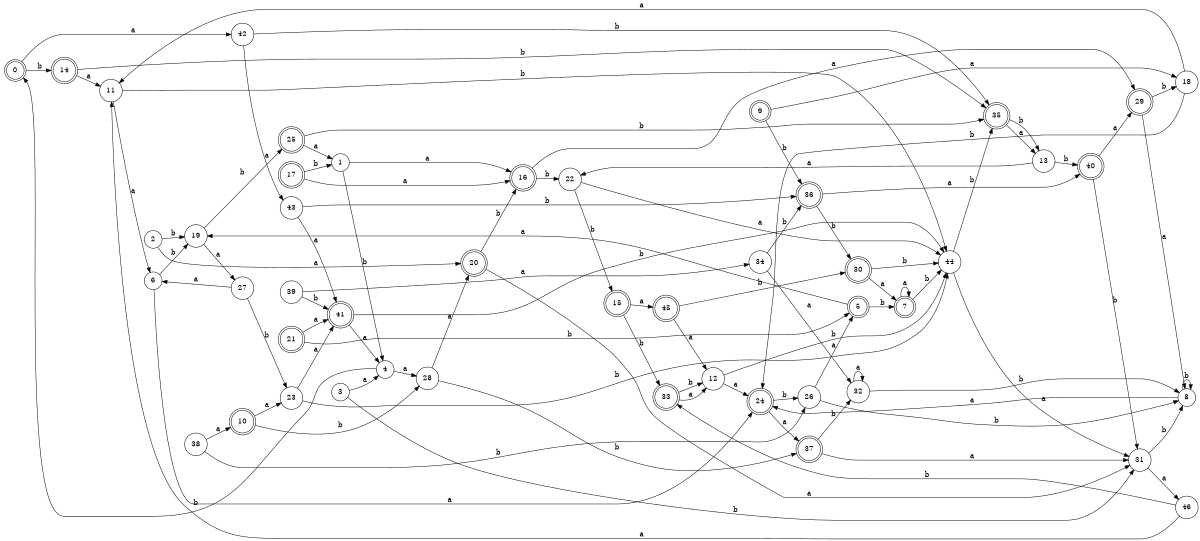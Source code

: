 digraph n38_8 {
__start0 [label="" shape="none"];

rankdir=LR;
size="8,5";

s0 [style="rounded,filled", color="black", fillcolor="white" shape="doublecircle", label="0"];
s1 [style="filled", color="black", fillcolor="white" shape="circle", label="1"];
s2 [style="filled", color="black", fillcolor="white" shape="circle", label="2"];
s3 [style="filled", color="black", fillcolor="white" shape="circle", label="3"];
s4 [style="filled", color="black", fillcolor="white" shape="circle", label="4"];
s5 [style="rounded,filled", color="black", fillcolor="white" shape="doublecircle", label="5"];
s6 [style="filled", color="black", fillcolor="white" shape="circle", label="6"];
s7 [style="rounded,filled", color="black", fillcolor="white" shape="doublecircle", label="7"];
s8 [style="filled", color="black", fillcolor="white" shape="circle", label="8"];
s9 [style="rounded,filled", color="black", fillcolor="white" shape="doublecircle", label="9"];
s10 [style="rounded,filled", color="black", fillcolor="white" shape="doublecircle", label="10"];
s11 [style="filled", color="black", fillcolor="white" shape="circle", label="11"];
s12 [style="filled", color="black", fillcolor="white" shape="circle", label="12"];
s13 [style="filled", color="black", fillcolor="white" shape="circle", label="13"];
s14 [style="rounded,filled", color="black", fillcolor="white" shape="doublecircle", label="14"];
s15 [style="rounded,filled", color="black", fillcolor="white" shape="doublecircle", label="15"];
s16 [style="rounded,filled", color="black", fillcolor="white" shape="doublecircle", label="16"];
s17 [style="rounded,filled", color="black", fillcolor="white" shape="doublecircle", label="17"];
s18 [style="filled", color="black", fillcolor="white" shape="circle", label="18"];
s19 [style="filled", color="black", fillcolor="white" shape="circle", label="19"];
s20 [style="rounded,filled", color="black", fillcolor="white" shape="doublecircle", label="20"];
s21 [style="rounded,filled", color="black", fillcolor="white" shape="doublecircle", label="21"];
s22 [style="filled", color="black", fillcolor="white" shape="circle", label="22"];
s23 [style="filled", color="black", fillcolor="white" shape="circle", label="23"];
s24 [style="rounded,filled", color="black", fillcolor="white" shape="doublecircle", label="24"];
s25 [style="rounded,filled", color="black", fillcolor="white" shape="doublecircle", label="25"];
s26 [style="filled", color="black", fillcolor="white" shape="circle", label="26"];
s27 [style="filled", color="black", fillcolor="white" shape="circle", label="27"];
s28 [style="filled", color="black", fillcolor="white" shape="circle", label="28"];
s29 [style="rounded,filled", color="black", fillcolor="white" shape="doublecircle", label="29"];
s30 [style="rounded,filled", color="black", fillcolor="white" shape="doublecircle", label="30"];
s31 [style="filled", color="black", fillcolor="white" shape="circle", label="31"];
s32 [style="filled", color="black", fillcolor="white" shape="circle", label="32"];
s33 [style="rounded,filled", color="black", fillcolor="white" shape="doublecircle", label="33"];
s34 [style="filled", color="black", fillcolor="white" shape="circle", label="34"];
s35 [style="rounded,filled", color="black", fillcolor="white" shape="doublecircle", label="35"];
s36 [style="rounded,filled", color="black", fillcolor="white" shape="doublecircle", label="36"];
s37 [style="rounded,filled", color="black", fillcolor="white" shape="doublecircle", label="37"];
s38 [style="filled", color="black", fillcolor="white" shape="circle", label="38"];
s39 [style="filled", color="black", fillcolor="white" shape="circle", label="39"];
s40 [style="rounded,filled", color="black", fillcolor="white" shape="doublecircle", label="40"];
s41 [style="rounded,filled", color="black", fillcolor="white" shape="doublecircle", label="41"];
s42 [style="filled", color="black", fillcolor="white" shape="circle", label="42"];
s43 [style="filled", color="black", fillcolor="white" shape="circle", label="43"];
s44 [style="filled", color="black", fillcolor="white" shape="circle", label="44"];
s45 [style="rounded,filled", color="black", fillcolor="white" shape="doublecircle", label="45"];
s46 [style="filled", color="black", fillcolor="white" shape="circle", label="46"];
s0 -> s42 [label="a"];
s0 -> s14 [label="b"];
s1 -> s16 [label="a"];
s1 -> s4 [label="b"];
s2 -> s20 [label="a"];
s2 -> s19 [label="b"];
s3 -> s4 [label="a"];
s3 -> s31 [label="b"];
s4 -> s28 [label="a"];
s4 -> s0 [label="b"];
s5 -> s19 [label="a"];
s5 -> s7 [label="b"];
s6 -> s24 [label="a"];
s6 -> s19 [label="b"];
s7 -> s7 [label="a"];
s7 -> s44 [label="b"];
s8 -> s24 [label="a"];
s8 -> s8 [label="b"];
s9 -> s18 [label="a"];
s9 -> s36 [label="b"];
s10 -> s23 [label="a"];
s10 -> s28 [label="b"];
s11 -> s6 [label="a"];
s11 -> s44 [label="b"];
s12 -> s24 [label="a"];
s12 -> s44 [label="b"];
s13 -> s22 [label="a"];
s13 -> s40 [label="b"];
s14 -> s11 [label="a"];
s14 -> s35 [label="b"];
s15 -> s45 [label="a"];
s15 -> s33 [label="b"];
s16 -> s29 [label="a"];
s16 -> s22 [label="b"];
s17 -> s16 [label="a"];
s17 -> s1 [label="b"];
s18 -> s11 [label="a"];
s18 -> s24 [label="b"];
s19 -> s27 [label="a"];
s19 -> s25 [label="b"];
s20 -> s31 [label="a"];
s20 -> s16 [label="b"];
s21 -> s41 [label="a"];
s21 -> s5 [label="b"];
s22 -> s44 [label="a"];
s22 -> s15 [label="b"];
s23 -> s41 [label="a"];
s23 -> s44 [label="b"];
s24 -> s37 [label="a"];
s24 -> s26 [label="b"];
s25 -> s1 [label="a"];
s25 -> s35 [label="b"];
s26 -> s5 [label="a"];
s26 -> s8 [label="b"];
s27 -> s6 [label="a"];
s27 -> s23 [label="b"];
s28 -> s20 [label="a"];
s28 -> s37 [label="b"];
s29 -> s8 [label="a"];
s29 -> s18 [label="b"];
s30 -> s7 [label="a"];
s30 -> s44 [label="b"];
s31 -> s46 [label="a"];
s31 -> s8 [label="b"];
s32 -> s32 [label="a"];
s32 -> s8 [label="b"];
s33 -> s12 [label="a"];
s33 -> s12 [label="b"];
s34 -> s32 [label="a"];
s34 -> s36 [label="b"];
s35 -> s13 [label="a"];
s35 -> s13 [label="b"];
s36 -> s40 [label="a"];
s36 -> s30 [label="b"];
s37 -> s31 [label="a"];
s37 -> s32 [label="b"];
s38 -> s10 [label="a"];
s38 -> s26 [label="b"];
s39 -> s34 [label="a"];
s39 -> s41 [label="b"];
s40 -> s29 [label="a"];
s40 -> s31 [label="b"];
s41 -> s4 [label="a"];
s41 -> s44 [label="b"];
s42 -> s43 [label="a"];
s42 -> s35 [label="b"];
s43 -> s41 [label="a"];
s43 -> s36 [label="b"];
s44 -> s31 [label="a"];
s44 -> s35 [label="b"];
s45 -> s12 [label="a"];
s45 -> s30 [label="b"];
s46 -> s11 [label="a"];
s46 -> s33 [label="b"];

}